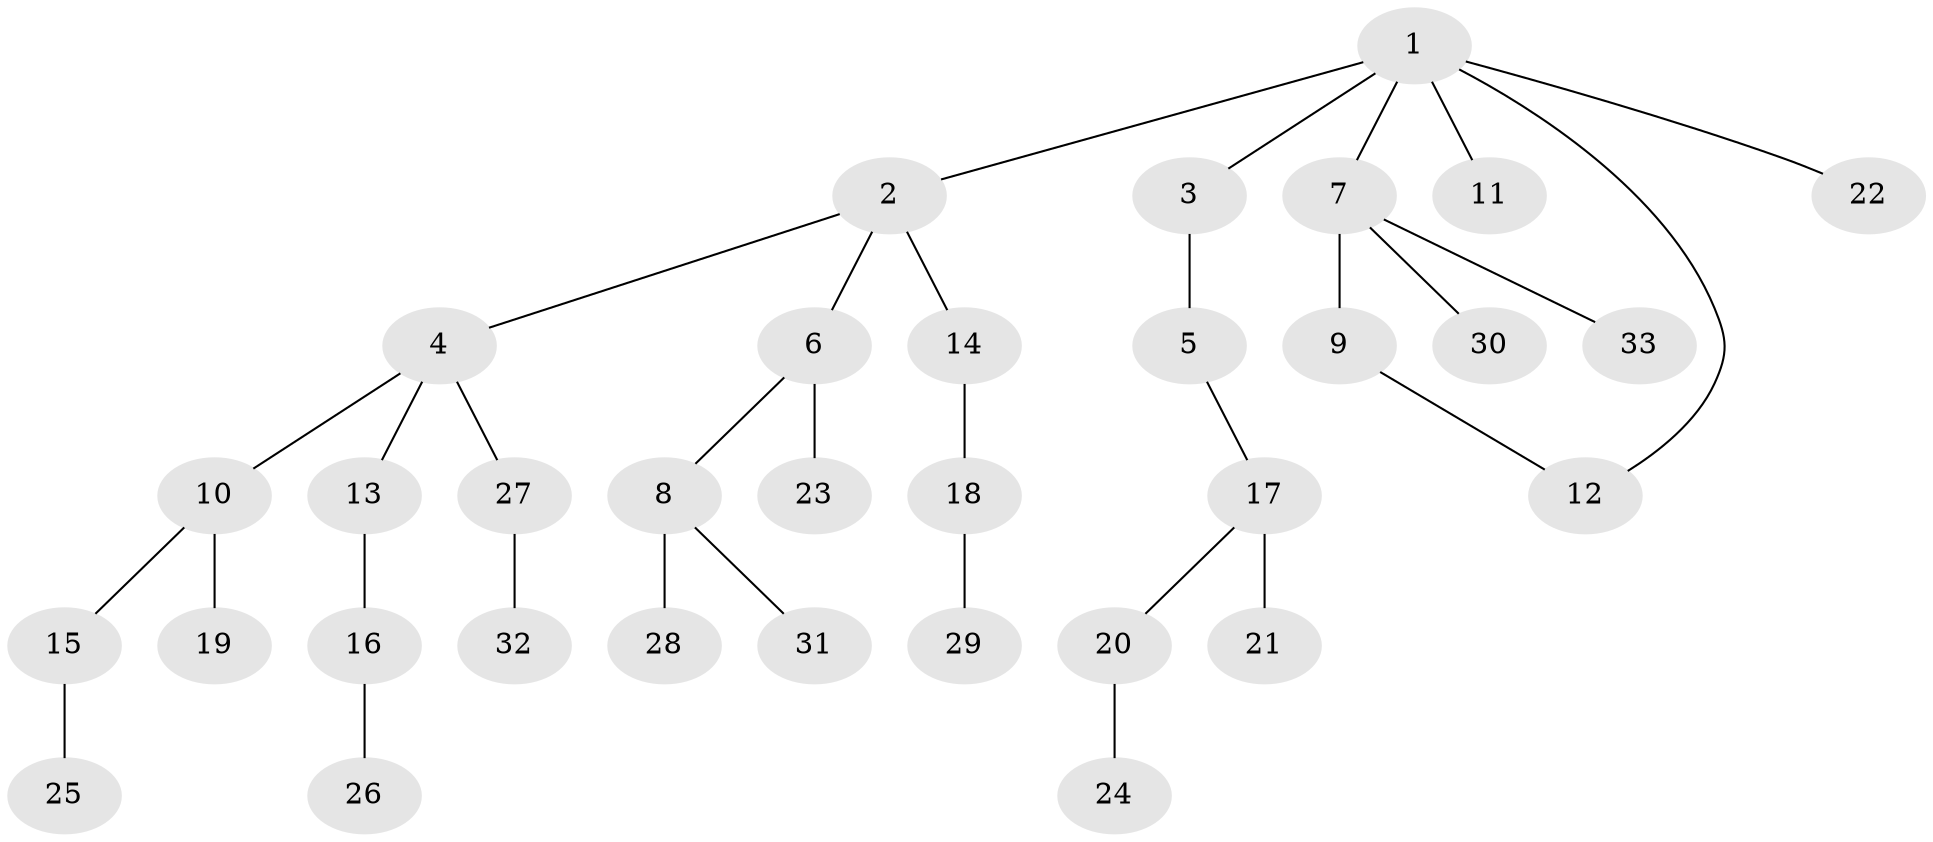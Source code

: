 // original degree distribution, {7: 0.015873015873015872, 5: 0.031746031746031744, 3: 0.15873015873015872, 1: 0.42857142857142855, 2: 0.31746031746031744, 4: 0.047619047619047616}
// Generated by graph-tools (version 1.1) at 2025/34/03/09/25 02:34:30]
// undirected, 33 vertices, 33 edges
graph export_dot {
graph [start="1"]
  node [color=gray90,style=filled];
  1;
  2;
  3;
  4;
  5;
  6;
  7;
  8;
  9;
  10;
  11;
  12;
  13;
  14;
  15;
  16;
  17;
  18;
  19;
  20;
  21;
  22;
  23;
  24;
  25;
  26;
  27;
  28;
  29;
  30;
  31;
  32;
  33;
  1 -- 2 [weight=1.0];
  1 -- 3 [weight=1.0];
  1 -- 7 [weight=1.0];
  1 -- 11 [weight=1.0];
  1 -- 12 [weight=1.0];
  1 -- 22 [weight=1.0];
  2 -- 4 [weight=1.0];
  2 -- 6 [weight=1.0];
  2 -- 14 [weight=1.0];
  3 -- 5 [weight=1.0];
  4 -- 10 [weight=1.0];
  4 -- 13 [weight=1.0];
  4 -- 27 [weight=1.0];
  5 -- 17 [weight=1.0];
  6 -- 8 [weight=1.0];
  6 -- 23 [weight=1.0];
  7 -- 9 [weight=3.0];
  7 -- 30 [weight=1.0];
  7 -- 33 [weight=1.0];
  8 -- 28 [weight=1.0];
  8 -- 31 [weight=1.0];
  9 -- 12 [weight=1.0];
  10 -- 15 [weight=1.0];
  10 -- 19 [weight=1.0];
  13 -- 16 [weight=1.0];
  14 -- 18 [weight=1.0];
  15 -- 25 [weight=1.0];
  16 -- 26 [weight=1.0];
  17 -- 20 [weight=1.0];
  17 -- 21 [weight=3.0];
  18 -- 29 [weight=1.0];
  20 -- 24 [weight=1.0];
  27 -- 32 [weight=1.0];
}
